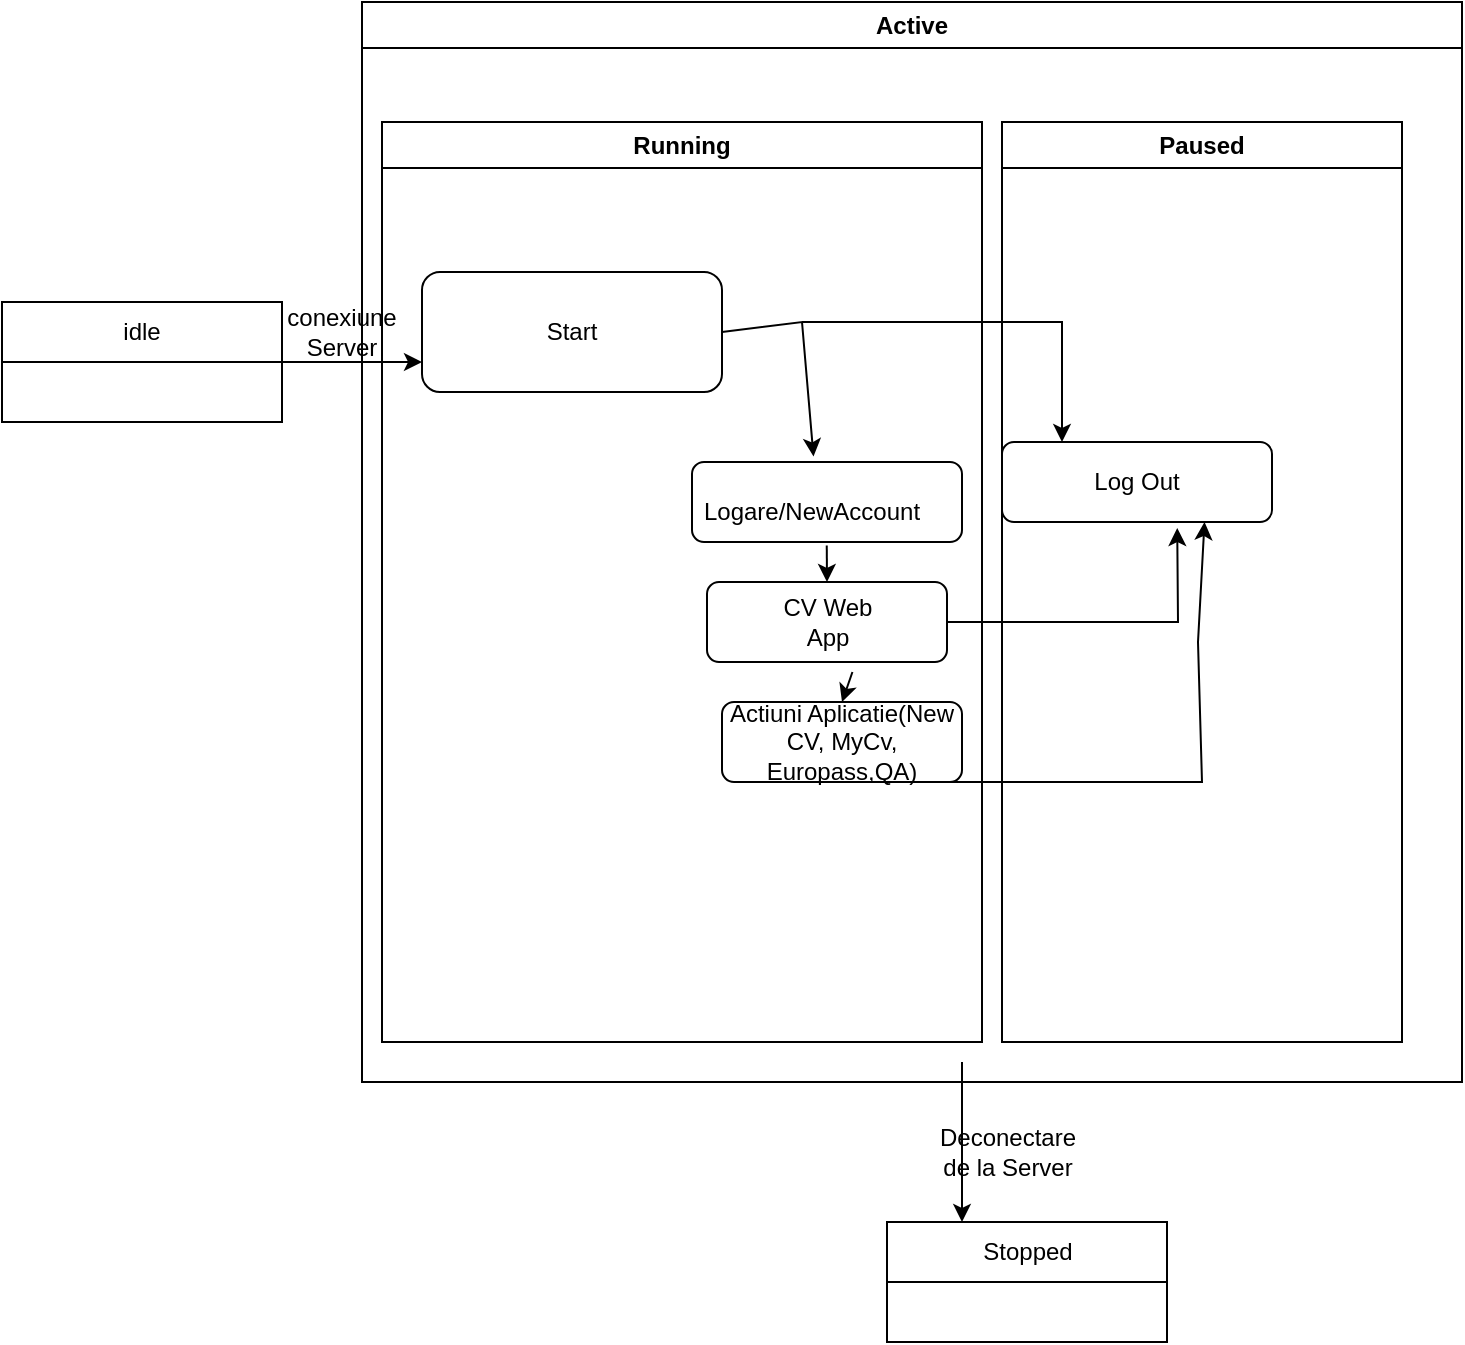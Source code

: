 <mxfile version="20.6.2" type="device"><diagram id="VveCVszKVzTNo8Mtk7sZ" name="Page-1"><mxGraphModel dx="1223" dy="1007" grid="1" gridSize="10" guides="1" tooltips="1" connect="1" arrows="1" fold="1" page="1" pageScale="1" pageWidth="850" pageHeight="1100" math="0" shadow="0"><root><mxCell id="0"/><mxCell id="1" parent="0"/><mxCell id="C8LwebTP9A3XHwoP9shw-1" value="idle" style="swimlane;fontStyle=0;childLayout=stackLayout;horizontal=1;startSize=30;horizontalStack=0;resizeParent=1;resizeParentMax=0;resizeLast=0;collapsible=1;marginBottom=0;whiteSpace=wrap;html=1;" vertex="1" parent="1"><mxGeometry x="80" y="200" width="140" height="60" as="geometry"/></mxCell><mxCell id="C8LwebTP9A3XHwoP9shw-5" value="" style="endArrow=classic;html=1;rounded=0;exitX=1;exitY=0.5;exitDx=0;exitDy=0;" edge="1" parent="1" source="C8LwebTP9A3XHwoP9shw-1"><mxGeometry width="50" height="50" relative="1" as="geometry"><mxPoint x="350" y="340" as="sourcePoint"/><mxPoint x="290" y="230" as="targetPoint"/></mxGeometry></mxCell><mxCell id="C8LwebTP9A3XHwoP9shw-14" value="conexiune&lt;br&gt;Server" style="text;html=1;strokeColor=none;fillColor=none;align=center;verticalAlign=middle;whiteSpace=wrap;rounded=0;" vertex="1" parent="1"><mxGeometry x="220" y="200" width="60" height="30" as="geometry"/></mxCell><mxCell id="C8LwebTP9A3XHwoP9shw-17" value="" style="endArrow=classic;html=1;rounded=0;exitX=1;exitY=0.5;exitDx=0;exitDy=0;entryX=0.45;entryY=-0.07;entryDx=0;entryDy=0;entryPerimeter=0;" edge="1" parent="1" target="C8LwebTP9A3XHwoP9shw-18"><mxGeometry width="50" height="50" relative="1" as="geometry"><mxPoint x="440" y="215" as="sourcePoint"/><mxPoint x="500" y="200" as="targetPoint"/><Array as="points"><mxPoint x="480" y="210"/></Array></mxGeometry></mxCell><mxCell id="C8LwebTP9A3XHwoP9shw-18" value="" style="rounded=1;whiteSpace=wrap;html=1;" vertex="1" parent="1"><mxGeometry x="425" y="280" width="135" height="40" as="geometry"/></mxCell><mxCell id="C8LwebTP9A3XHwoP9shw-20" value="Logare/NewAccount" style="text;html=1;strokeColor=none;fillColor=none;align=center;verticalAlign=middle;whiteSpace=wrap;rounded=0;" vertex="1" parent="1"><mxGeometry x="455" y="290" width="60" height="30" as="geometry"/></mxCell><mxCell id="C8LwebTP9A3XHwoP9shw-22" value="" style="rounded=1;whiteSpace=wrap;html=1;" vertex="1" parent="1"><mxGeometry x="432.5" y="340" width="120" height="40" as="geometry"/></mxCell><mxCell id="C8LwebTP9A3XHwoP9shw-23" value="" style="endArrow=classic;html=1;rounded=0;entryX=0.5;entryY=0;entryDx=0;entryDy=0;exitX=0.623;exitY=1.06;exitDx=0;exitDy=0;exitPerimeter=0;" edge="1" parent="1" source="C8LwebTP9A3XHwoP9shw-20" target="C8LwebTP9A3XHwoP9shw-22"><mxGeometry width="50" height="50" relative="1" as="geometry"><mxPoint x="420" y="330" as="sourcePoint"/><mxPoint x="470" y="280" as="targetPoint"/></mxGeometry></mxCell><mxCell id="C8LwebTP9A3XHwoP9shw-25" value="CV Web App" style="text;html=1;strokeColor=none;fillColor=none;align=center;verticalAlign=middle;whiteSpace=wrap;rounded=0;" vertex="1" parent="1"><mxGeometry x="462.5" y="345" width="60" height="30" as="geometry"/></mxCell><mxCell id="C8LwebTP9A3XHwoP9shw-26" value="Actiuni Aplicatie(New CV, MyCv, Europass,QA)" style="rounded=1;whiteSpace=wrap;html=1;" vertex="1" parent="1"><mxGeometry x="440" y="400" width="120" height="40" as="geometry"/></mxCell><mxCell id="C8LwebTP9A3XHwoP9shw-28" value="" style="endArrow=classic;html=1;rounded=0;entryX=0.5;entryY=0;entryDx=0;entryDy=0;exitX=0.606;exitY=1.125;exitDx=0;exitDy=0;exitPerimeter=0;" edge="1" parent="1" source="C8LwebTP9A3XHwoP9shw-22" target="C8LwebTP9A3XHwoP9shw-26"><mxGeometry width="50" height="50" relative="1" as="geometry"><mxPoint x="420" y="310" as="sourcePoint"/><mxPoint x="470" y="260" as="targetPoint"/></mxGeometry></mxCell><mxCell id="C8LwebTP9A3XHwoP9shw-29" value="" style="endArrow=classic;html=1;rounded=0;" edge="1" parent="1"><mxGeometry width="50" height="50" relative="1" as="geometry"><mxPoint x="480" y="210" as="sourcePoint"/><mxPoint x="610" y="270" as="targetPoint"/><Array as="points"><mxPoint x="610" y="210"/></Array></mxGeometry></mxCell><mxCell id="C8LwebTP9A3XHwoP9shw-30" value="Log Out" style="rounded=1;whiteSpace=wrap;html=1;" vertex="1" parent="1"><mxGeometry x="580" y="270" width="135" height="40" as="geometry"/></mxCell><mxCell id="C8LwebTP9A3XHwoP9shw-31" value="" style="endArrow=classic;html=1;rounded=0;exitX=1;exitY=0.5;exitDx=0;exitDy=0;entryX=0.649;entryY=1.075;entryDx=0;entryDy=0;entryPerimeter=0;" edge="1" parent="1" source="C8LwebTP9A3XHwoP9shw-22" target="C8LwebTP9A3XHwoP9shw-30"><mxGeometry width="50" height="50" relative="1" as="geometry"><mxPoint x="420" y="310" as="sourcePoint"/><mxPoint x="640" y="370" as="targetPoint"/><Array as="points"><mxPoint x="668" y="360"/></Array></mxGeometry></mxCell><mxCell id="C8LwebTP9A3XHwoP9shw-32" value="" style="endArrow=classic;html=1;rounded=0;exitX=0.5;exitY=1;exitDx=0;exitDy=0;entryX=0.75;entryY=1;entryDx=0;entryDy=0;" edge="1" parent="1" source="C8LwebTP9A3XHwoP9shw-26" target="C8LwebTP9A3XHwoP9shw-30"><mxGeometry width="50" height="50" relative="1" as="geometry"><mxPoint x="562.5" y="370" as="sourcePoint"/><mxPoint x="677.615" y="323" as="targetPoint"/><Array as="points"><mxPoint x="680" y="440"/><mxPoint x="678" y="370"/></Array></mxGeometry></mxCell><mxCell id="C8LwebTP9A3XHwoP9shw-34" value="Running" style="swimlane;whiteSpace=wrap;html=1;" vertex="1" parent="1"><mxGeometry x="270" y="110" width="300" height="460" as="geometry"/></mxCell><mxCell id="C8LwebTP9A3XHwoP9shw-35" value="Start" style="rounded=1;whiteSpace=wrap;html=1;" vertex="1" parent="C8LwebTP9A3XHwoP9shw-34"><mxGeometry x="20" y="75" width="150" height="60" as="geometry"/></mxCell><mxCell id="C8LwebTP9A3XHwoP9shw-36" value="Paused" style="swimlane;whiteSpace=wrap;html=1;" vertex="1" parent="1"><mxGeometry x="580" y="110" width="200" height="460" as="geometry"/></mxCell><mxCell id="C8LwebTP9A3XHwoP9shw-37" value="Active" style="swimlane;whiteSpace=wrap;html=1;" vertex="1" parent="1"><mxGeometry x="260" y="50" width="550" height="540" as="geometry"/></mxCell><mxCell id="C8LwebTP9A3XHwoP9shw-38" value="" style="endArrow=classic;html=1;rounded=0;" edge="1" parent="1"><mxGeometry width="50" height="50" relative="1" as="geometry"><mxPoint x="560" y="580" as="sourcePoint"/><mxPoint x="560" y="660" as="targetPoint"/></mxGeometry></mxCell><mxCell id="C8LwebTP9A3XHwoP9shw-39" value="Stopped" style="swimlane;fontStyle=0;childLayout=stackLayout;horizontal=1;startSize=30;horizontalStack=0;resizeParent=1;resizeParentMax=0;resizeLast=0;collapsible=1;marginBottom=0;whiteSpace=wrap;html=1;" vertex="1" parent="1"><mxGeometry x="522.5" y="660" width="140" height="60" as="geometry"/></mxCell><mxCell id="C8LwebTP9A3XHwoP9shw-42" value="Deconectare de la Server" style="text;html=1;strokeColor=none;fillColor=none;align=center;verticalAlign=middle;whiteSpace=wrap;rounded=0;" vertex="1" parent="1"><mxGeometry x="552.5" y="610" width="60" height="30" as="geometry"/></mxCell></root></mxGraphModel></diagram></mxfile>